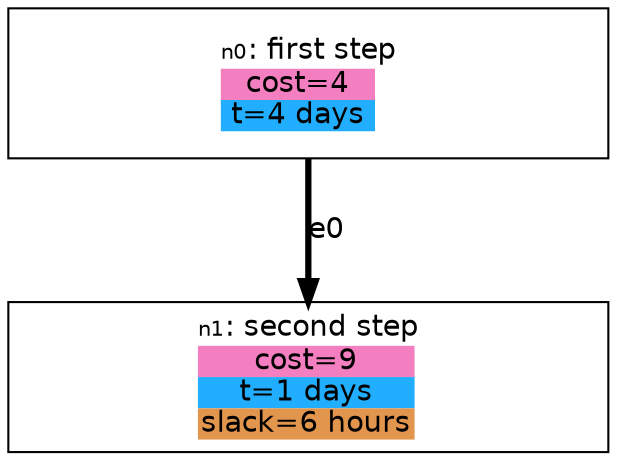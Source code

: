 digraph {

    graph [fontname = "helvetica" rankdir="TB" ranksep=0.75 nodesep=0.5];
    node [fontname = "helvetica" shape = "box" width=2.5 style=filled];
    edge [fontname = "helvetica" penwidth=3 color="#000000"];

    n0 [width=4 height=1 label=< <TABLE BORDER="0" CELLPADDING="0" CELLSPACING="0">
    <TR>
        <TD COLSPAN="2"><FONT POINT-SIZE="10">n0</FONT>: first step</TD>
    </TR>
    
        
           <TR>
<TD BGCOLOR="#F37FC0"><FONT COLOR="#000000">cost=4</FONT></TD>
</TR>
        
           <TR>
<TD BGCOLOR="#22AEFF"><FONT COLOR="#000000">t=4 days</FONT></TD>
</TR>
        
    
   </TABLE>
> fillcolor="#FFFFFF"]
    n1 [width=4 height=1 label=< <TABLE BORDER="0" CELLPADDING="0" CELLSPACING="0">
    <TR>
        <TD COLSPAN="3"><FONT POINT-SIZE="10">n1</FONT>: second step</TD>
    </TR>
    
        
           <TR>
<TD BGCOLOR="#F37FC0"><FONT COLOR="#000000">cost=9</FONT></TD>
</TR>
        
           <TR>
<TD BGCOLOR="#22AEFF"><FONT COLOR="#000000">t=1 days</FONT></TD>
</TR>
        
           <TR>
<TD BGCOLOR="#E2954D"><FONT COLOR="#000000">slack=6 hours</FONT></TD>
</TR>
        
    
   </TABLE>
> fillcolor="#FFFFFF"]

    "n0" -> "n1" [label="e0"];

}